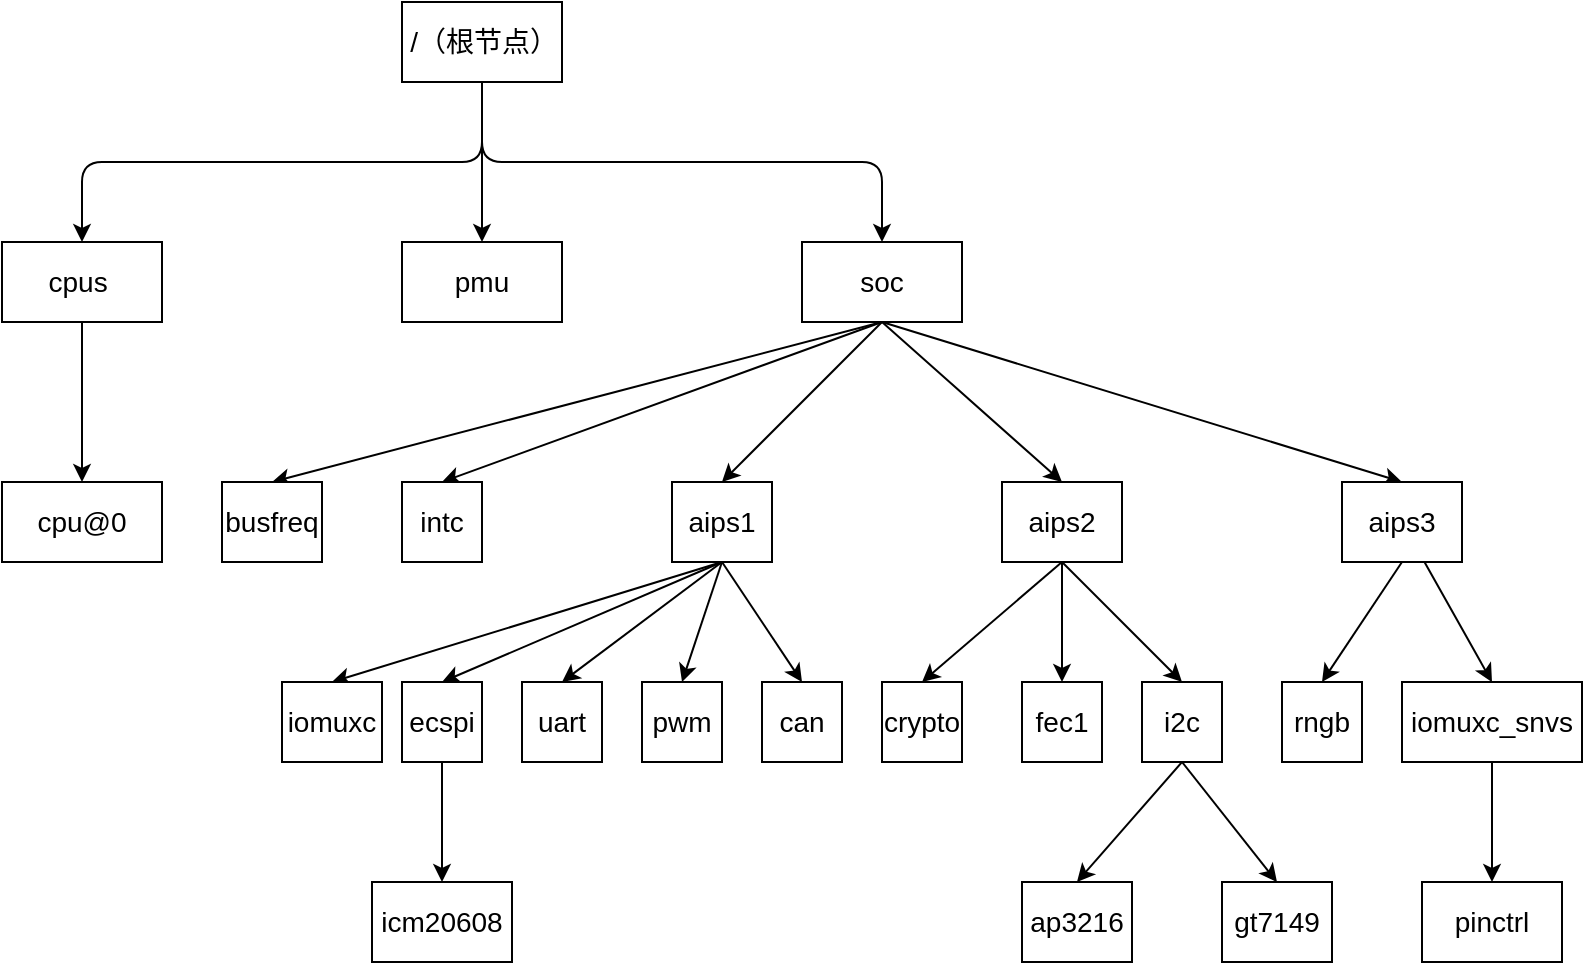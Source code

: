 <mxfile>
    <diagram id="bfOzilIBf9VVG14iztfe" name="Page-1">
        <mxGraphModel dx="879" dy="797" grid="0" gridSize="10" guides="0" tooltips="1" connect="1" arrows="1" fold="1" page="1" pageScale="1" pageWidth="850" pageHeight="1100" math="0" shadow="0">
            <root>
                <mxCell id="0"/>
                <mxCell id="1" parent="0"/>
                <mxCell id="14" style="edgeStyle=none;html=1;exitX=0.5;exitY=1;exitDx=0;exitDy=0;entryX=0.5;entryY=0;entryDx=0;entryDy=0;fontSize=14;verticalAlign=middle;fontStyle=0;horizontal=1;" edge="1" parent="1" source="2" target="3">
                    <mxGeometry relative="1" as="geometry">
                        <Array as="points">
                            <mxPoint x="280" y="120"/>
                            <mxPoint x="80" y="120"/>
                        </Array>
                    </mxGeometry>
                </mxCell>
                <mxCell id="15" style="edgeStyle=none;html=1;exitX=0.5;exitY=1;exitDx=0;exitDy=0;fontSize=14;verticalAlign=middle;fontStyle=0;horizontal=1;" edge="1" parent="1" source="2" target="5">
                    <mxGeometry relative="1" as="geometry"/>
                </mxCell>
                <mxCell id="16" style="edgeStyle=none;html=1;exitX=0.5;exitY=1;exitDx=0;exitDy=0;entryX=0.5;entryY=0;entryDx=0;entryDy=0;fontSize=14;verticalAlign=middle;fontStyle=0;horizontal=1;" edge="1" parent="1" source="2" target="4">
                    <mxGeometry relative="1" as="geometry">
                        <Array as="points">
                            <mxPoint x="280" y="120"/>
                            <mxPoint x="480" y="120"/>
                        </Array>
                    </mxGeometry>
                </mxCell>
                <mxCell id="2" value="/（根节点）" style="rounded=0;whiteSpace=wrap;html=1;fontSize=14;align=right;verticalAlign=middle;fontStyle=0;horizontal=1;" vertex="1" parent="1">
                    <mxGeometry x="240" y="40" width="80" height="40" as="geometry"/>
                </mxCell>
                <mxCell id="17" value="" style="edgeStyle=none;html=1;fontSize=14;verticalAlign=middle;fontStyle=0;horizontal=1;" edge="1" parent="1" source="3" target="6">
                    <mxGeometry relative="1" as="geometry"/>
                </mxCell>
                <mxCell id="3" value="cpus&amp;nbsp;" style="rounded=0;whiteSpace=wrap;html=1;fontSize=14;align=center;verticalAlign=middle;fontStyle=0;horizontal=1;" vertex="1" parent="1">
                    <mxGeometry x="40" y="160" width="80" height="40" as="geometry"/>
                </mxCell>
                <mxCell id="18" style="edgeStyle=none;html=1;entryX=0.5;entryY=0;entryDx=0;entryDy=0;fontSize=14;exitX=0.5;exitY=1;exitDx=0;exitDy=0;verticalAlign=middle;fontStyle=0;horizontal=1;" edge="1" parent="1" source="4" target="7">
                    <mxGeometry relative="1" as="geometry"/>
                </mxCell>
                <mxCell id="19" style="html=1;entryX=0.5;entryY=0;entryDx=0;entryDy=0;fontSize=14;exitX=0.5;exitY=1;exitDx=0;exitDy=0;verticalAlign=middle;fontStyle=0;horizontal=1;" edge="1" parent="1" source="4" target="8">
                    <mxGeometry relative="1" as="geometry"/>
                </mxCell>
                <mxCell id="20" style="edgeStyle=none;html=1;exitX=0.5;exitY=1;exitDx=0;exitDy=0;entryX=0.5;entryY=0;entryDx=0;entryDy=0;fontSize=14;verticalAlign=middle;fontStyle=0;horizontal=1;" edge="1" parent="1" source="4" target="9">
                    <mxGeometry relative="1" as="geometry"/>
                </mxCell>
                <mxCell id="21" style="edgeStyle=none;html=1;entryX=0.5;entryY=0;entryDx=0;entryDy=0;fontSize=14;exitX=0.5;exitY=1;exitDx=0;exitDy=0;verticalAlign=middle;fontStyle=0;horizontal=1;" edge="1" parent="1" source="4" target="10">
                    <mxGeometry relative="1" as="geometry"/>
                </mxCell>
                <mxCell id="22" style="edgeStyle=none;html=1;exitX=0.5;exitY=1;exitDx=0;exitDy=0;entryX=0.5;entryY=0;entryDx=0;entryDy=0;fontSize=14;verticalAlign=middle;fontStyle=0;horizontal=1;" edge="1" parent="1" source="4" target="11">
                    <mxGeometry relative="1" as="geometry"/>
                </mxCell>
                <mxCell id="4" value="soc" style="rounded=0;whiteSpace=wrap;html=1;fontSize=14;align=center;verticalAlign=middle;fontStyle=0;horizontal=1;" vertex="1" parent="1">
                    <mxGeometry x="440" y="160" width="80" height="40" as="geometry"/>
                </mxCell>
                <mxCell id="5" value="pmu" style="rounded=0;whiteSpace=wrap;html=1;fontSize=14;align=center;verticalAlign=middle;fontStyle=0;horizontal=1;" vertex="1" parent="1">
                    <mxGeometry x="240" y="160" width="80" height="40" as="geometry"/>
                </mxCell>
                <mxCell id="6" value="cpu@0&lt;br style=&quot;font-size: 14px;&quot;&gt;" style="rounded=0;whiteSpace=wrap;html=1;fontSize=14;align=center;verticalAlign=middle;fontStyle=0;horizontal=1;" vertex="1" parent="1">
                    <mxGeometry x="40" y="280" width="80" height="40" as="geometry"/>
                </mxCell>
                <mxCell id="7" value="busfreq" style="rounded=0;whiteSpace=wrap;html=1;fontSize=14;align=center;verticalAlign=middle;fontStyle=0;horizontal=1;" vertex="1" parent="1">
                    <mxGeometry x="150" y="280" width="50" height="40" as="geometry"/>
                </mxCell>
                <mxCell id="8" value="intc" style="rounded=0;whiteSpace=wrap;html=1;fontSize=14;align=center;verticalAlign=middle;fontStyle=0;horizontal=1;" vertex="1" parent="1">
                    <mxGeometry x="240" y="280" width="40" height="40" as="geometry"/>
                </mxCell>
                <mxCell id="34" style="edgeStyle=none;html=1;entryX=0.5;entryY=0;entryDx=0;entryDy=0;fontSize=14;exitX=0.5;exitY=1;exitDx=0;exitDy=0;verticalAlign=middle;fontStyle=0;horizontal=1;" edge="1" parent="1" source="9" target="23">
                    <mxGeometry relative="1" as="geometry"/>
                </mxCell>
                <mxCell id="36" style="edgeStyle=none;html=1;exitX=0.5;exitY=1;exitDx=0;exitDy=0;entryX=0.5;entryY=0;entryDx=0;entryDy=0;fontSize=14;verticalAlign=middle;fontStyle=0;horizontal=1;" edge="1" parent="1" source="9" target="24">
                    <mxGeometry relative="1" as="geometry"/>
                </mxCell>
                <mxCell id="37" style="edgeStyle=none;html=1;exitX=0.5;exitY=1;exitDx=0;exitDy=0;entryX=0.5;entryY=0;entryDx=0;entryDy=0;fontSize=14;verticalAlign=middle;fontStyle=0;horizontal=1;" edge="1" parent="1" source="9" target="28">
                    <mxGeometry relative="1" as="geometry"/>
                </mxCell>
                <mxCell id="38" style="edgeStyle=none;html=1;exitX=0.5;exitY=1;exitDx=0;exitDy=0;entryX=0.5;entryY=0;entryDx=0;entryDy=0;fontSize=14;verticalAlign=middle;fontStyle=0;horizontal=1;" edge="1" parent="1" source="9" target="31">
                    <mxGeometry relative="1" as="geometry"/>
                </mxCell>
                <mxCell id="46" style="edgeStyle=none;html=1;exitX=0.5;exitY=1;exitDx=0;exitDy=0;entryX=0.5;entryY=0;entryDx=0;entryDy=0;fontSize=14;verticalAlign=middle;fontStyle=0;horizontal=1;" edge="1" parent="1" source="9" target="44">
                    <mxGeometry relative="1" as="geometry"/>
                </mxCell>
                <mxCell id="9" value="aips1" style="rounded=0;whiteSpace=wrap;html=1;fontSize=14;align=center;verticalAlign=middle;fontStyle=0;horizontal=1;" vertex="1" parent="1">
                    <mxGeometry x="375" y="280" width="50" height="40" as="geometry"/>
                </mxCell>
                <mxCell id="39" style="edgeStyle=none;html=1;exitX=0.5;exitY=1;exitDx=0;exitDy=0;entryX=0.5;entryY=0;entryDx=0;entryDy=0;fontSize=14;verticalAlign=middle;fontStyle=0;horizontal=1;" edge="1" parent="1" source="10" target="25">
                    <mxGeometry relative="1" as="geometry"/>
                </mxCell>
                <mxCell id="40" style="edgeStyle=none;html=1;entryX=0.5;entryY=0;entryDx=0;entryDy=0;fontSize=14;verticalAlign=middle;fontStyle=0;horizontal=1;" edge="1" parent="1" target="26">
                    <mxGeometry relative="1" as="geometry">
                        <mxPoint x="570" y="320" as="sourcePoint"/>
                    </mxGeometry>
                </mxCell>
                <mxCell id="41" style="edgeStyle=none;html=1;exitX=0.5;exitY=1;exitDx=0;exitDy=0;entryX=0.5;entryY=0;entryDx=0;entryDy=0;fontSize=14;verticalAlign=middle;fontStyle=0;horizontal=1;" edge="1" parent="1" source="10" target="33">
                    <mxGeometry relative="1" as="geometry"/>
                </mxCell>
                <mxCell id="10" value="aips2" style="rounded=0;whiteSpace=wrap;html=1;fontSize=14;align=center;verticalAlign=middle;fontStyle=0;horizontal=1;" vertex="1" parent="1">
                    <mxGeometry x="540" y="280" width="60" height="40" as="geometry"/>
                </mxCell>
                <mxCell id="49" style="edgeStyle=none;html=1;exitX=0.5;exitY=1;exitDx=0;exitDy=0;entryX=0.5;entryY=0;entryDx=0;entryDy=0;fontSize=14;verticalAlign=middle;fontStyle=0;horizontal=1;" edge="1" parent="1" source="11" target="42">
                    <mxGeometry relative="1" as="geometry"/>
                </mxCell>
                <mxCell id="50" style="edgeStyle=none;html=1;entryX=0.5;entryY=0;entryDx=0;entryDy=0;fontSize=14;verticalAlign=middle;fontStyle=0;horizontal=1;" edge="1" parent="1" source="11" target="43">
                    <mxGeometry relative="1" as="geometry"/>
                </mxCell>
                <mxCell id="11" value="aips3" style="rounded=0;whiteSpace=wrap;html=1;fontSize=14;align=center;verticalAlign=middle;fontStyle=0;horizontal=1;" vertex="1" parent="1">
                    <mxGeometry x="710" y="280" width="60" height="40" as="geometry"/>
                </mxCell>
                <mxCell id="48" style="edgeStyle=none;html=1;exitX=0.5;exitY=1;exitDx=0;exitDy=0;entryX=0.5;entryY=0;entryDx=0;entryDy=0;fontSize=14;verticalAlign=middle;fontStyle=0;horizontal=1;" edge="1" parent="1" source="23" target="47">
                    <mxGeometry relative="1" as="geometry"/>
                </mxCell>
                <mxCell id="23" value="ecspi" style="rounded=0;whiteSpace=wrap;html=1;fontSize=14;align=center;verticalAlign=middle;fontStyle=0;horizontal=1;" vertex="1" parent="1">
                    <mxGeometry x="240" y="380" width="40" height="40" as="geometry"/>
                </mxCell>
                <mxCell id="24" value="uart" style="rounded=0;whiteSpace=wrap;html=1;fontSize=14;align=center;verticalAlign=middle;fontStyle=0;horizontal=1;" vertex="1" parent="1">
                    <mxGeometry x="300" y="380" width="40" height="40" as="geometry"/>
                </mxCell>
                <mxCell id="25" value="crypto" style="rounded=0;whiteSpace=wrap;html=1;fontSize=14;align=center;verticalAlign=middle;fontStyle=0;horizontal=1;" vertex="1" parent="1">
                    <mxGeometry x="480" y="380" width="40" height="40" as="geometry"/>
                </mxCell>
                <mxCell id="26" value="fec1" style="rounded=0;whiteSpace=wrap;html=1;fontSize=14;align=center;verticalAlign=middle;fontStyle=0;horizontal=1;" vertex="1" parent="1">
                    <mxGeometry x="550" y="380" width="40" height="40" as="geometry"/>
                </mxCell>
                <mxCell id="28" value="pwm" style="rounded=0;whiteSpace=wrap;html=1;fontSize=14;align=center;verticalAlign=middle;fontStyle=0;horizontal=1;" vertex="1" parent="1">
                    <mxGeometry x="360" y="380" width="40" height="40" as="geometry"/>
                </mxCell>
                <mxCell id="31" value="can" style="rounded=0;whiteSpace=wrap;html=1;fontSize=14;align=center;verticalAlign=middle;fontStyle=0;horizontal=1;" vertex="1" parent="1">
                    <mxGeometry x="420" y="380" width="40" height="40" as="geometry"/>
                </mxCell>
                <mxCell id="57" style="edgeStyle=none;html=1;entryX=0.5;entryY=0;entryDx=0;entryDy=0;fontSize=14;exitX=0.5;exitY=1;exitDx=0;exitDy=0;verticalAlign=middle;fontStyle=0;horizontal=1;" edge="1" parent="1" source="33" target="54">
                    <mxGeometry relative="1" as="geometry"/>
                </mxCell>
                <mxCell id="58" style="edgeStyle=none;html=1;entryX=0.5;entryY=0;entryDx=0;entryDy=0;fontSize=14;exitX=0.5;exitY=1;exitDx=0;exitDy=0;verticalAlign=middle;fontStyle=0;horizontal=1;" edge="1" parent="1" source="33" target="56">
                    <mxGeometry relative="1" as="geometry"/>
                </mxCell>
                <mxCell id="33" value="i2c" style="rounded=0;whiteSpace=wrap;html=1;fontSize=14;align=center;verticalAlign=middle;fontStyle=0;horizontal=1;" vertex="1" parent="1">
                    <mxGeometry x="610" y="380" width="40" height="40" as="geometry"/>
                </mxCell>
                <mxCell id="42" value="rngb" style="rounded=0;whiteSpace=wrap;html=1;fontSize=14;align=center;verticalAlign=middle;fontStyle=0;horizontal=1;" vertex="1" parent="1">
                    <mxGeometry x="680" y="380" width="40" height="40" as="geometry"/>
                </mxCell>
                <mxCell id="52" style="edgeStyle=none;html=1;entryX=0.5;entryY=0;entryDx=0;entryDy=0;fontSize=14;verticalAlign=middle;fontStyle=0;horizontal=1;" edge="1" parent="1" source="43" target="51">
                    <mxGeometry relative="1" as="geometry"/>
                </mxCell>
                <mxCell id="43" value="iomuxc_snvs" style="rounded=0;whiteSpace=wrap;html=1;fontSize=14;align=center;verticalAlign=middle;fontStyle=0;horizontal=1;" vertex="1" parent="1">
                    <mxGeometry x="740" y="380" width="90" height="40" as="geometry"/>
                </mxCell>
                <mxCell id="44" value="iomuxc" style="rounded=0;whiteSpace=wrap;html=1;fontSize=14;align=center;verticalAlign=middle;fontStyle=0;horizontal=1;" vertex="1" parent="1">
                    <mxGeometry x="180" y="380" width="50" height="40" as="geometry"/>
                </mxCell>
                <mxCell id="47" value="icm20608" style="rounded=0;whiteSpace=wrap;html=1;fontSize=14;align=center;verticalAlign=middle;fontStyle=0;horizontal=1;" vertex="1" parent="1">
                    <mxGeometry x="225" y="480" width="70" height="40" as="geometry"/>
                </mxCell>
                <mxCell id="51" value="pinctrl" style="rounded=0;whiteSpace=wrap;html=1;fontSize=14;align=center;verticalAlign=middle;fontStyle=0;horizontal=1;" vertex="1" parent="1">
                    <mxGeometry x="750" y="480" width="70" height="40" as="geometry"/>
                </mxCell>
                <mxCell id="54" value="ap3216" style="rounded=0;whiteSpace=wrap;html=1;fontSize=14;align=center;verticalAlign=middle;fontStyle=0;horizontal=1;" vertex="1" parent="1">
                    <mxGeometry x="550" y="480" width="55" height="40" as="geometry"/>
                </mxCell>
                <mxCell id="56" value="gt7149" style="rounded=0;whiteSpace=wrap;html=1;fontSize=14;align=center;verticalAlign=middle;fontStyle=0;horizontal=1;" vertex="1" parent="1">
                    <mxGeometry x="650" y="480" width="55" height="40" as="geometry"/>
                </mxCell>
            </root>
        </mxGraphModel>
    </diagram>
</mxfile>